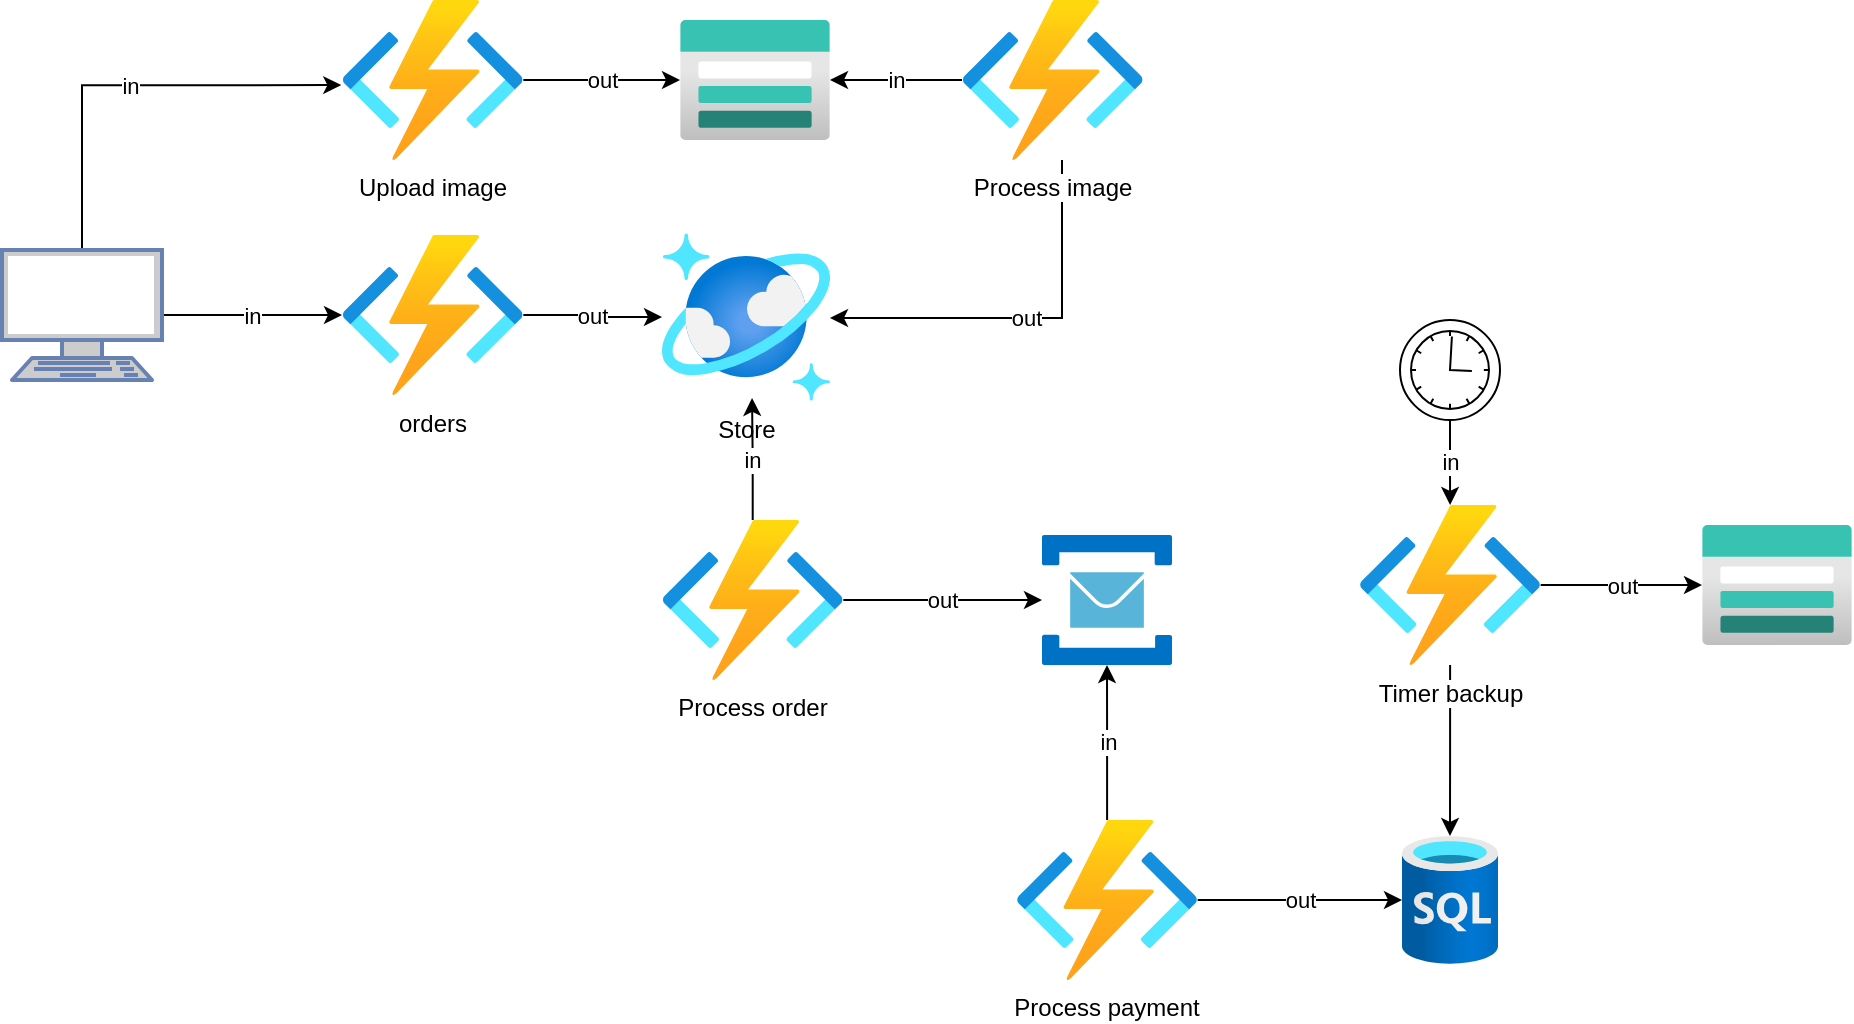 <mxfile version="20.2.3" type="device"><diagram id="Xjb0vtw755J4bYuEqqsN" name="Page-1"><mxGraphModel dx="1099" dy="723" grid="1" gridSize="10" guides="1" tooltips="1" connect="1" arrows="1" fold="1" page="1" pageScale="1" pageWidth="850" pageHeight="1100" math="0" shadow="0"><root><mxCell id="0"/><mxCell id="1" parent="0"/><mxCell id="o2zKhgv77_0PB0vRI2He-6" value="out" style="edgeStyle=orthogonalEdgeStyle;rounded=0;orthogonalLoop=1;jettySize=auto;html=1;" parent="1" source="o2zKhgv77_0PB0vRI2He-1" target="o2zKhgv77_0PB0vRI2He-4" edge="1"><mxGeometry relative="1" as="geometry"/></mxCell><mxCell id="o2zKhgv77_0PB0vRI2He-1" value="orders" style="aspect=fixed;html=1;points=[];align=center;image;fontSize=12;image=img/lib/azure2/iot/Function_Apps.svg;" parent="1" vertex="1"><mxGeometry x="240" y="184.5" width="90.67" height="80" as="geometry"/></mxCell><mxCell id="o2zKhgv77_0PB0vRI2He-3" value="in" style="edgeStyle=orthogonalEdgeStyle;rounded=0;orthogonalLoop=1;jettySize=auto;html=1;" parent="1" source="o2zKhgv77_0PB0vRI2He-2" target="o2zKhgv77_0PB0vRI2He-1" edge="1"><mxGeometry relative="1" as="geometry"/></mxCell><mxCell id="KyAu6p__JnB7t9AYIFJL-3" value="in" style="edgeStyle=orthogonalEdgeStyle;rounded=0;orthogonalLoop=1;jettySize=auto;html=1;entryX=-0.004;entryY=0.532;entryDx=0;entryDy=0;entryPerimeter=0;" edge="1" parent="1" source="o2zKhgv77_0PB0vRI2He-2" target="KyAu6p__JnB7t9AYIFJL-1"><mxGeometry relative="1" as="geometry"><Array as="points"><mxPoint x="110" y="110"/></Array></mxGeometry></mxCell><mxCell id="o2zKhgv77_0PB0vRI2He-2" value="" style="fontColor=#0066CC;verticalAlign=top;verticalLabelPosition=bottom;labelPosition=center;align=center;html=1;outlineConnect=0;fillColor=#CCCCCC;strokeColor=#6881B3;gradientColor=none;gradientDirection=north;strokeWidth=2;shape=mxgraph.networks.terminal;" parent="1" vertex="1"><mxGeometry x="70" y="192" width="80" height="65" as="geometry"/></mxCell><mxCell id="o2zKhgv77_0PB0vRI2He-4" value="Store" style="aspect=fixed;html=1;points=[];align=center;image;fontSize=12;image=img/lib/azure2/databases/Azure_Cosmos_DB.svg;" parent="1" vertex="1"><mxGeometry x="400" y="183.5" width="84" height="84" as="geometry"/></mxCell><mxCell id="o2zKhgv77_0PB0vRI2He-8" value="in" style="edgeStyle=orthogonalEdgeStyle;rounded=0;orthogonalLoop=1;jettySize=auto;html=1;entryX=0.536;entryY=0.982;entryDx=0;entryDy=0;entryPerimeter=0;" parent="1" source="o2zKhgv77_0PB0vRI2He-5" target="o2zKhgv77_0PB0vRI2He-4" edge="1"><mxGeometry relative="1" as="geometry"/></mxCell><mxCell id="o2zKhgv77_0PB0vRI2He-10" value="out" style="edgeStyle=orthogonalEdgeStyle;rounded=0;orthogonalLoop=1;jettySize=auto;html=1;" parent="1" source="o2zKhgv77_0PB0vRI2He-5" target="o2zKhgv77_0PB0vRI2He-9" edge="1"><mxGeometry relative="1" as="geometry"/></mxCell><mxCell id="o2zKhgv77_0PB0vRI2He-5" value="Process order" style="aspect=fixed;html=1;points=[];align=center;image;fontSize=12;image=img/lib/azure2/iot/Function_Apps.svg;" parent="1" vertex="1"><mxGeometry x="400" y="327" width="90.67" height="80" as="geometry"/></mxCell><mxCell id="o2zKhgv77_0PB0vRI2He-9" value="" style="sketch=0;aspect=fixed;html=1;points=[];align=center;image;fontSize=12;image=img/lib/mscae/Service_Bus.svg;" parent="1" vertex="1"><mxGeometry x="590" y="334.5" width="65" height="65" as="geometry"/></mxCell><mxCell id="o2zKhgv77_0PB0vRI2He-12" value="in" style="edgeStyle=orthogonalEdgeStyle;rounded=0;orthogonalLoop=1;jettySize=auto;html=1;" parent="1" source="o2zKhgv77_0PB0vRI2He-11" target="o2zKhgv77_0PB0vRI2He-9" edge="1"><mxGeometry relative="1" as="geometry"/></mxCell><mxCell id="o2zKhgv77_0PB0vRI2He-14" value="out" style="edgeStyle=orthogonalEdgeStyle;rounded=0;orthogonalLoop=1;jettySize=auto;html=1;" parent="1" source="o2zKhgv77_0PB0vRI2He-11" target="o2zKhgv77_0PB0vRI2He-13" edge="1"><mxGeometry relative="1" as="geometry"/></mxCell><mxCell id="o2zKhgv77_0PB0vRI2He-11" value="Process payment" style="aspect=fixed;html=1;points=[];align=center;image;fontSize=12;image=img/lib/azure2/iot/Function_Apps.svg;" parent="1" vertex="1"><mxGeometry x="577.16" y="477" width="90.67" height="80" as="geometry"/></mxCell><mxCell id="o2zKhgv77_0PB0vRI2He-13" value="" style="aspect=fixed;html=1;points=[];align=center;image;fontSize=12;image=img/lib/azure2/databases/SQL_Database.svg;" parent="1" vertex="1"><mxGeometry x="770" y="485" width="48" height="64" as="geometry"/></mxCell><mxCell id="o2zKhgv77_0PB0vRI2He-15" value="" style="aspect=fixed;html=1;points=[];align=center;image;fontSize=12;image=img/lib/azure2/storage/Storage_Accounts.svg;" parent="1" vertex="1"><mxGeometry x="409" y="77" width="75" height="60" as="geometry"/></mxCell><mxCell id="o2zKhgv77_0PB0vRI2He-17" value="in" style="edgeStyle=orthogonalEdgeStyle;rounded=0;orthogonalLoop=1;jettySize=auto;html=1;" parent="1" source="o2zKhgv77_0PB0vRI2He-16" target="o2zKhgv77_0PB0vRI2He-15" edge="1"><mxGeometry relative="1" as="geometry"/></mxCell><mxCell id="o2zKhgv77_0PB0vRI2He-19" value="out" style="edgeStyle=orthogonalEdgeStyle;rounded=0;orthogonalLoop=1;jettySize=auto;html=1;" parent="1" source="o2zKhgv77_0PB0vRI2He-16" target="o2zKhgv77_0PB0vRI2He-4" edge="1"><mxGeometry relative="1" as="geometry"><mxPoint x="520" y="227" as="targetPoint"/><Array as="points"><mxPoint x="600" y="226"/></Array></mxGeometry></mxCell><mxCell id="o2zKhgv77_0PB0vRI2He-16" value="Process image" style="aspect=fixed;html=1;points=[];align=center;image;fontSize=12;image=img/lib/azure2/iot/Function_Apps.svg;" parent="1" vertex="1"><mxGeometry x="550" y="67" width="90.67" height="80" as="geometry"/></mxCell><mxCell id="o2zKhgv77_0PB0vRI2He-23" style="edgeStyle=orthogonalEdgeStyle;rounded=0;orthogonalLoop=1;jettySize=auto;html=1;" parent="1" source="o2zKhgv77_0PB0vRI2He-20" target="o2zKhgv77_0PB0vRI2He-13" edge="1"><mxGeometry relative="1" as="geometry"/></mxCell><mxCell id="o2zKhgv77_0PB0vRI2He-25" value="out" style="edgeStyle=orthogonalEdgeStyle;rounded=0;orthogonalLoop=1;jettySize=auto;html=1;" parent="1" source="o2zKhgv77_0PB0vRI2He-20" target="o2zKhgv77_0PB0vRI2He-24" edge="1"><mxGeometry relative="1" as="geometry"/></mxCell><mxCell id="o2zKhgv77_0PB0vRI2He-20" value="Timer backup" style="aspect=fixed;html=1;points=[];align=center;image;fontSize=12;image=img/lib/azure2/iot/Function_Apps.svg;" parent="1" vertex="1"><mxGeometry x="748.66" y="319.5" width="90.67" height="80" as="geometry"/></mxCell><mxCell id="o2zKhgv77_0PB0vRI2He-22" value="in" style="edgeStyle=orthogonalEdgeStyle;rounded=0;orthogonalLoop=1;jettySize=auto;html=1;" parent="1" source="o2zKhgv77_0PB0vRI2He-21" target="o2zKhgv77_0PB0vRI2He-20" edge="1"><mxGeometry relative="1" as="geometry"/></mxCell><mxCell id="o2zKhgv77_0PB0vRI2He-21" value="" style="points=[[0.145,0.145,0],[0.5,0,0],[0.855,0.145,0],[1,0.5,0],[0.855,0.855,0],[0.5,1,0],[0.145,0.855,0],[0,0.5,0]];shape=mxgraph.bpmn.event;html=1;verticalLabelPosition=bottom;labelBackgroundColor=#ffffff;verticalAlign=top;align=center;perimeter=ellipsePerimeter;outlineConnect=0;aspect=fixed;outline=standard;symbol=timer;" parent="1" vertex="1"><mxGeometry x="769.0" y="227" width="50" height="50" as="geometry"/></mxCell><mxCell id="o2zKhgv77_0PB0vRI2He-24" value="" style="aspect=fixed;html=1;points=[];align=center;image;fontSize=12;image=img/lib/azure2/storage/Storage_Accounts.svg;" parent="1" vertex="1"><mxGeometry x="920" y="329.5" width="75" height="60" as="geometry"/></mxCell><mxCell id="KyAu6p__JnB7t9AYIFJL-2" value="out" style="edgeStyle=orthogonalEdgeStyle;rounded=0;orthogonalLoop=1;jettySize=auto;html=1;" edge="1" parent="1" source="KyAu6p__JnB7t9AYIFJL-1" target="o2zKhgv77_0PB0vRI2He-15"><mxGeometry relative="1" as="geometry"/></mxCell><mxCell id="KyAu6p__JnB7t9AYIFJL-1" value="Upload image" style="aspect=fixed;html=1;points=[];align=center;image;fontSize=12;image=img/lib/azure2/iot/Function_Apps.svg;" vertex="1" parent="1"><mxGeometry x="240" y="67" width="90.67" height="80" as="geometry"/></mxCell></root></mxGraphModel></diagram></mxfile>